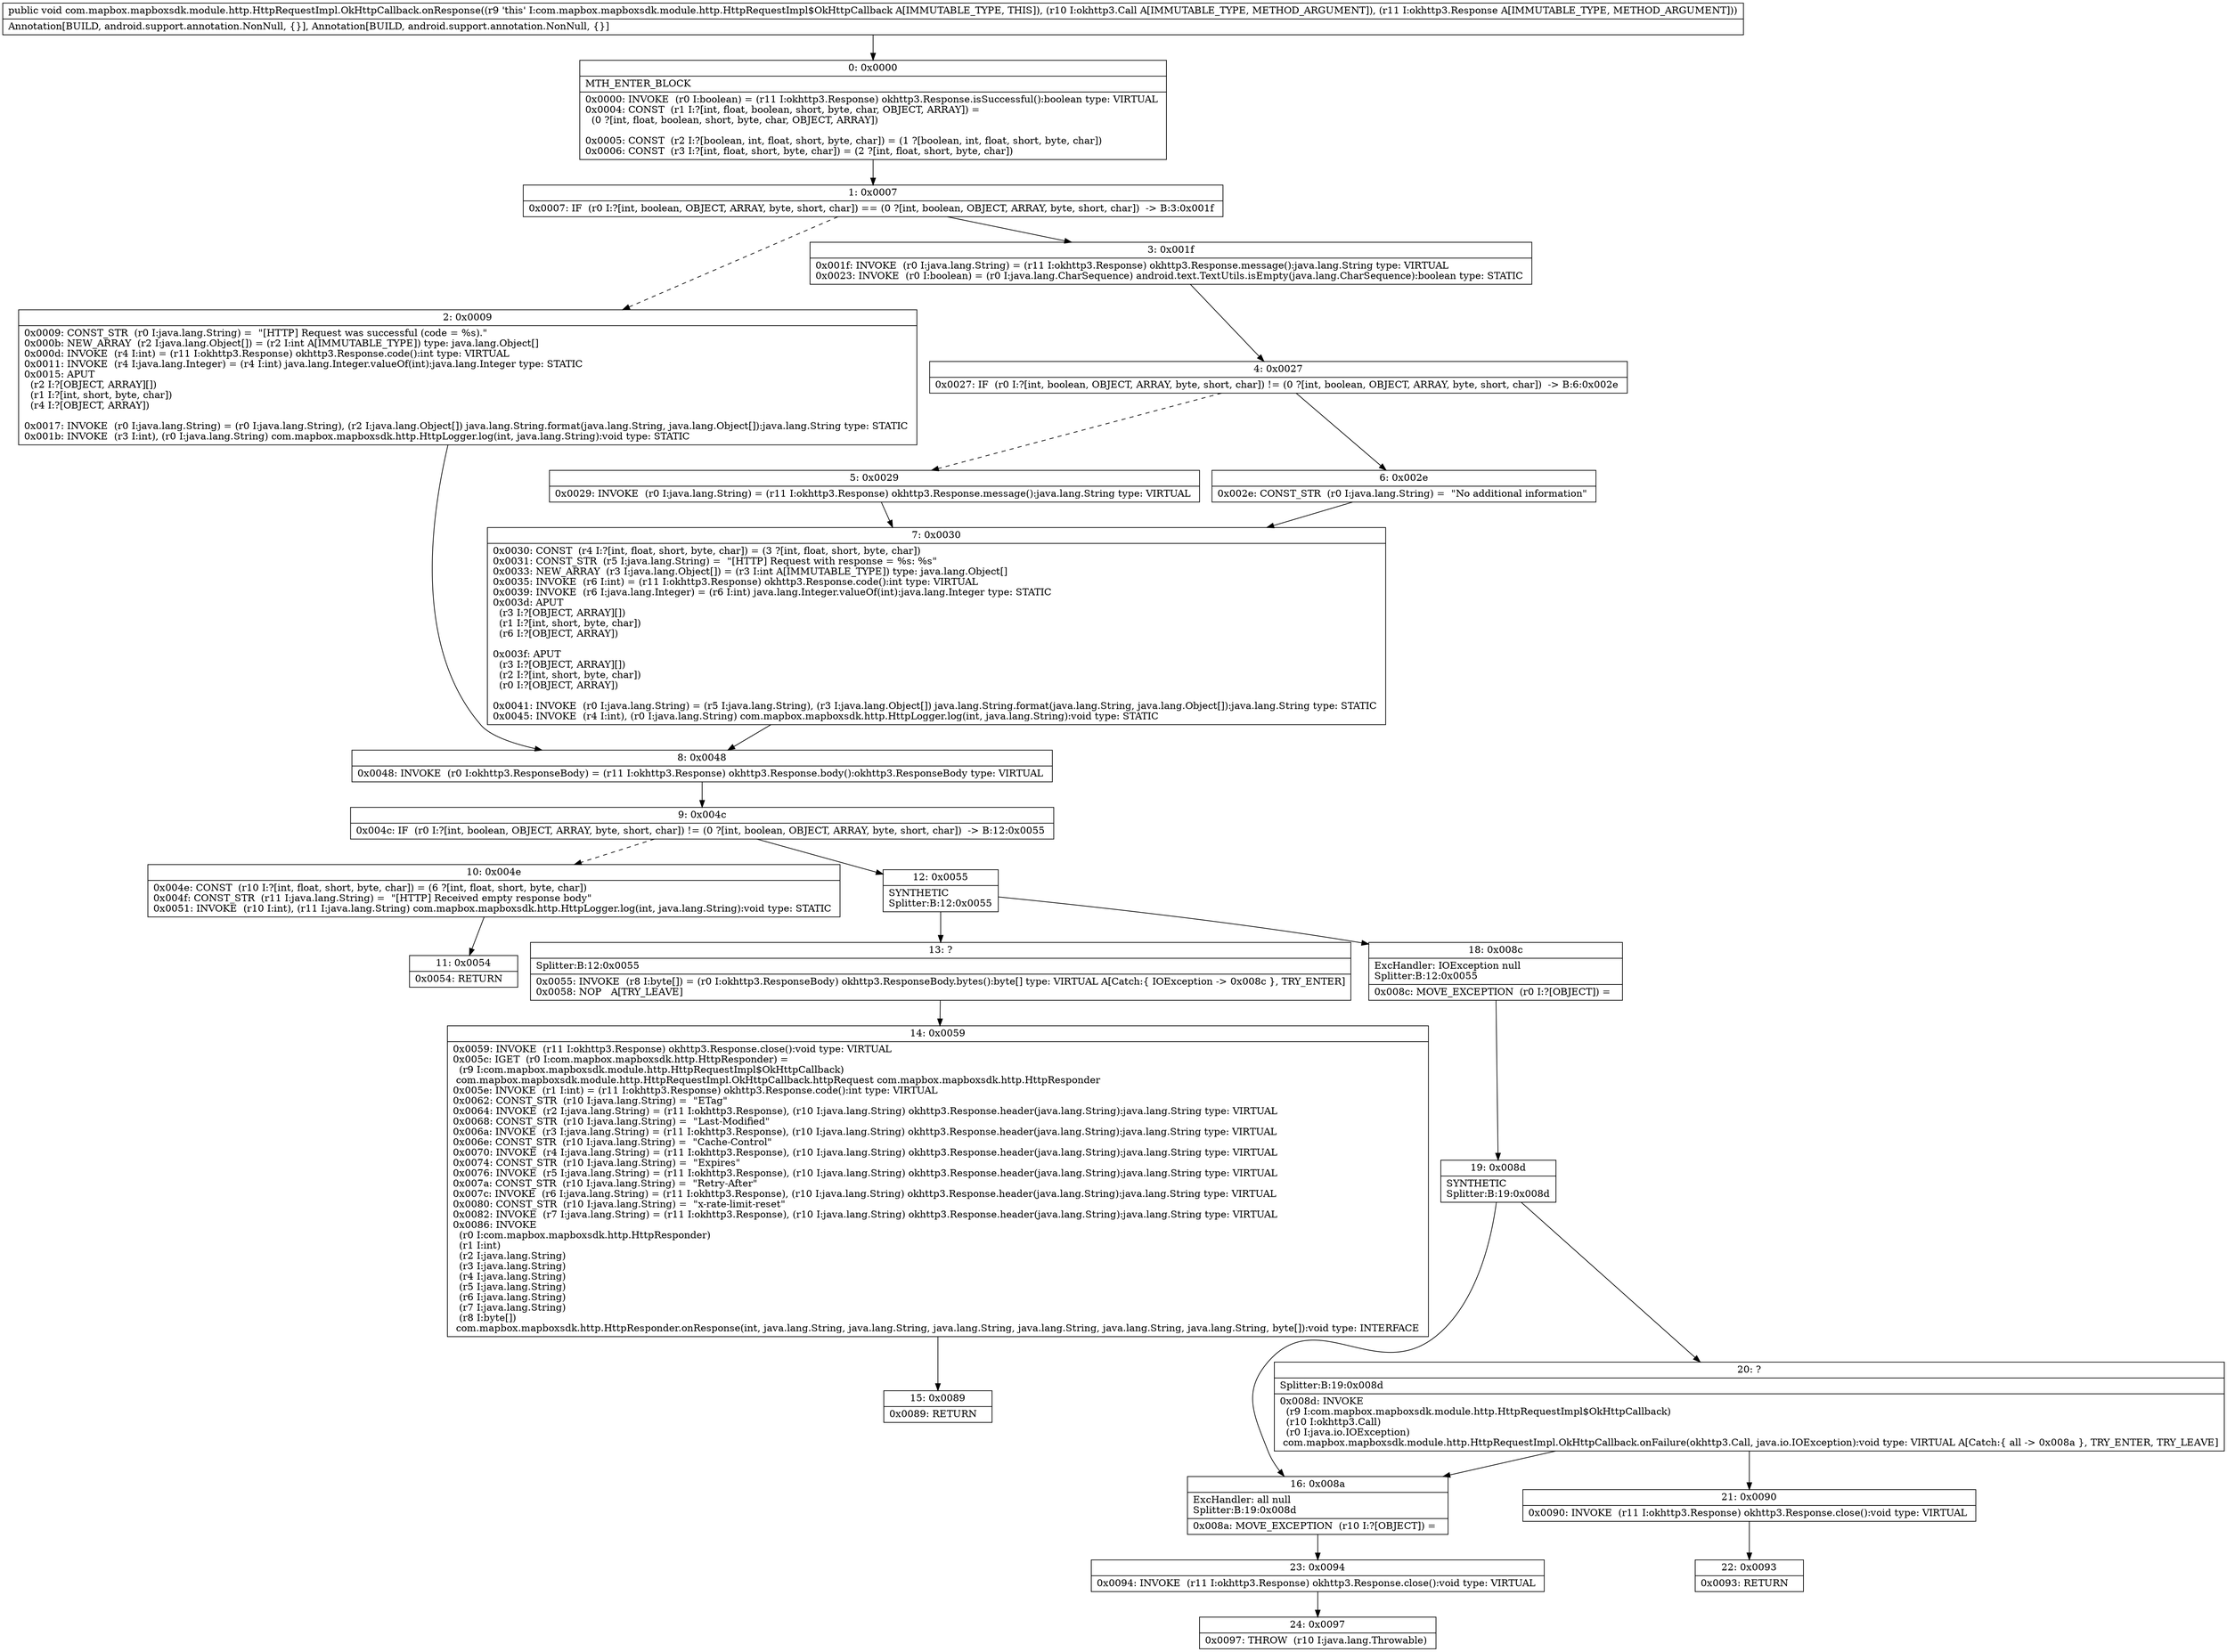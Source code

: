 digraph "CFG forcom.mapbox.mapboxsdk.module.http.HttpRequestImpl.OkHttpCallback.onResponse(Lokhttp3\/Call;Lokhttp3\/Response;)V" {
Node_0 [shape=record,label="{0\:\ 0x0000|MTH_ENTER_BLOCK\l|0x0000: INVOKE  (r0 I:boolean) = (r11 I:okhttp3.Response) okhttp3.Response.isSuccessful():boolean type: VIRTUAL \l0x0004: CONST  (r1 I:?[int, float, boolean, short, byte, char, OBJECT, ARRAY]) = \l  (0 ?[int, float, boolean, short, byte, char, OBJECT, ARRAY])\l \l0x0005: CONST  (r2 I:?[boolean, int, float, short, byte, char]) = (1 ?[boolean, int, float, short, byte, char]) \l0x0006: CONST  (r3 I:?[int, float, short, byte, char]) = (2 ?[int, float, short, byte, char]) \l}"];
Node_1 [shape=record,label="{1\:\ 0x0007|0x0007: IF  (r0 I:?[int, boolean, OBJECT, ARRAY, byte, short, char]) == (0 ?[int, boolean, OBJECT, ARRAY, byte, short, char])  \-\> B:3:0x001f \l}"];
Node_2 [shape=record,label="{2\:\ 0x0009|0x0009: CONST_STR  (r0 I:java.lang.String) =  \"[HTTP] Request was successful (code = %s).\" \l0x000b: NEW_ARRAY  (r2 I:java.lang.Object[]) = (r2 I:int A[IMMUTABLE_TYPE]) type: java.lang.Object[] \l0x000d: INVOKE  (r4 I:int) = (r11 I:okhttp3.Response) okhttp3.Response.code():int type: VIRTUAL \l0x0011: INVOKE  (r4 I:java.lang.Integer) = (r4 I:int) java.lang.Integer.valueOf(int):java.lang.Integer type: STATIC \l0x0015: APUT  \l  (r2 I:?[OBJECT, ARRAY][])\l  (r1 I:?[int, short, byte, char])\l  (r4 I:?[OBJECT, ARRAY])\l \l0x0017: INVOKE  (r0 I:java.lang.String) = (r0 I:java.lang.String), (r2 I:java.lang.Object[]) java.lang.String.format(java.lang.String, java.lang.Object[]):java.lang.String type: STATIC \l0x001b: INVOKE  (r3 I:int), (r0 I:java.lang.String) com.mapbox.mapboxsdk.http.HttpLogger.log(int, java.lang.String):void type: STATIC \l}"];
Node_3 [shape=record,label="{3\:\ 0x001f|0x001f: INVOKE  (r0 I:java.lang.String) = (r11 I:okhttp3.Response) okhttp3.Response.message():java.lang.String type: VIRTUAL \l0x0023: INVOKE  (r0 I:boolean) = (r0 I:java.lang.CharSequence) android.text.TextUtils.isEmpty(java.lang.CharSequence):boolean type: STATIC \l}"];
Node_4 [shape=record,label="{4\:\ 0x0027|0x0027: IF  (r0 I:?[int, boolean, OBJECT, ARRAY, byte, short, char]) != (0 ?[int, boolean, OBJECT, ARRAY, byte, short, char])  \-\> B:6:0x002e \l}"];
Node_5 [shape=record,label="{5\:\ 0x0029|0x0029: INVOKE  (r0 I:java.lang.String) = (r11 I:okhttp3.Response) okhttp3.Response.message():java.lang.String type: VIRTUAL \l}"];
Node_6 [shape=record,label="{6\:\ 0x002e|0x002e: CONST_STR  (r0 I:java.lang.String) =  \"No additional information\" \l}"];
Node_7 [shape=record,label="{7\:\ 0x0030|0x0030: CONST  (r4 I:?[int, float, short, byte, char]) = (3 ?[int, float, short, byte, char]) \l0x0031: CONST_STR  (r5 I:java.lang.String) =  \"[HTTP] Request with response = %s: %s\" \l0x0033: NEW_ARRAY  (r3 I:java.lang.Object[]) = (r3 I:int A[IMMUTABLE_TYPE]) type: java.lang.Object[] \l0x0035: INVOKE  (r6 I:int) = (r11 I:okhttp3.Response) okhttp3.Response.code():int type: VIRTUAL \l0x0039: INVOKE  (r6 I:java.lang.Integer) = (r6 I:int) java.lang.Integer.valueOf(int):java.lang.Integer type: STATIC \l0x003d: APUT  \l  (r3 I:?[OBJECT, ARRAY][])\l  (r1 I:?[int, short, byte, char])\l  (r6 I:?[OBJECT, ARRAY])\l \l0x003f: APUT  \l  (r3 I:?[OBJECT, ARRAY][])\l  (r2 I:?[int, short, byte, char])\l  (r0 I:?[OBJECT, ARRAY])\l \l0x0041: INVOKE  (r0 I:java.lang.String) = (r5 I:java.lang.String), (r3 I:java.lang.Object[]) java.lang.String.format(java.lang.String, java.lang.Object[]):java.lang.String type: STATIC \l0x0045: INVOKE  (r4 I:int), (r0 I:java.lang.String) com.mapbox.mapboxsdk.http.HttpLogger.log(int, java.lang.String):void type: STATIC \l}"];
Node_8 [shape=record,label="{8\:\ 0x0048|0x0048: INVOKE  (r0 I:okhttp3.ResponseBody) = (r11 I:okhttp3.Response) okhttp3.Response.body():okhttp3.ResponseBody type: VIRTUAL \l}"];
Node_9 [shape=record,label="{9\:\ 0x004c|0x004c: IF  (r0 I:?[int, boolean, OBJECT, ARRAY, byte, short, char]) != (0 ?[int, boolean, OBJECT, ARRAY, byte, short, char])  \-\> B:12:0x0055 \l}"];
Node_10 [shape=record,label="{10\:\ 0x004e|0x004e: CONST  (r10 I:?[int, float, short, byte, char]) = (6 ?[int, float, short, byte, char]) \l0x004f: CONST_STR  (r11 I:java.lang.String) =  \"[HTTP] Received empty response body\" \l0x0051: INVOKE  (r10 I:int), (r11 I:java.lang.String) com.mapbox.mapboxsdk.http.HttpLogger.log(int, java.lang.String):void type: STATIC \l}"];
Node_11 [shape=record,label="{11\:\ 0x0054|0x0054: RETURN   \l}"];
Node_12 [shape=record,label="{12\:\ 0x0055|SYNTHETIC\lSplitter:B:12:0x0055\l}"];
Node_13 [shape=record,label="{13\:\ ?|Splitter:B:12:0x0055\l|0x0055: INVOKE  (r8 I:byte[]) = (r0 I:okhttp3.ResponseBody) okhttp3.ResponseBody.bytes():byte[] type: VIRTUAL A[Catch:\{ IOException \-\> 0x008c \}, TRY_ENTER]\l0x0058: NOP   A[TRY_LEAVE]\l}"];
Node_14 [shape=record,label="{14\:\ 0x0059|0x0059: INVOKE  (r11 I:okhttp3.Response) okhttp3.Response.close():void type: VIRTUAL \l0x005c: IGET  (r0 I:com.mapbox.mapboxsdk.http.HttpResponder) = \l  (r9 I:com.mapbox.mapboxsdk.module.http.HttpRequestImpl$OkHttpCallback)\l com.mapbox.mapboxsdk.module.http.HttpRequestImpl.OkHttpCallback.httpRequest com.mapbox.mapboxsdk.http.HttpResponder \l0x005e: INVOKE  (r1 I:int) = (r11 I:okhttp3.Response) okhttp3.Response.code():int type: VIRTUAL \l0x0062: CONST_STR  (r10 I:java.lang.String) =  \"ETag\" \l0x0064: INVOKE  (r2 I:java.lang.String) = (r11 I:okhttp3.Response), (r10 I:java.lang.String) okhttp3.Response.header(java.lang.String):java.lang.String type: VIRTUAL \l0x0068: CONST_STR  (r10 I:java.lang.String) =  \"Last\-Modified\" \l0x006a: INVOKE  (r3 I:java.lang.String) = (r11 I:okhttp3.Response), (r10 I:java.lang.String) okhttp3.Response.header(java.lang.String):java.lang.String type: VIRTUAL \l0x006e: CONST_STR  (r10 I:java.lang.String) =  \"Cache\-Control\" \l0x0070: INVOKE  (r4 I:java.lang.String) = (r11 I:okhttp3.Response), (r10 I:java.lang.String) okhttp3.Response.header(java.lang.String):java.lang.String type: VIRTUAL \l0x0074: CONST_STR  (r10 I:java.lang.String) =  \"Expires\" \l0x0076: INVOKE  (r5 I:java.lang.String) = (r11 I:okhttp3.Response), (r10 I:java.lang.String) okhttp3.Response.header(java.lang.String):java.lang.String type: VIRTUAL \l0x007a: CONST_STR  (r10 I:java.lang.String) =  \"Retry\-After\" \l0x007c: INVOKE  (r6 I:java.lang.String) = (r11 I:okhttp3.Response), (r10 I:java.lang.String) okhttp3.Response.header(java.lang.String):java.lang.String type: VIRTUAL \l0x0080: CONST_STR  (r10 I:java.lang.String) =  \"x\-rate\-limit\-reset\" \l0x0082: INVOKE  (r7 I:java.lang.String) = (r11 I:okhttp3.Response), (r10 I:java.lang.String) okhttp3.Response.header(java.lang.String):java.lang.String type: VIRTUAL \l0x0086: INVOKE  \l  (r0 I:com.mapbox.mapboxsdk.http.HttpResponder)\l  (r1 I:int)\l  (r2 I:java.lang.String)\l  (r3 I:java.lang.String)\l  (r4 I:java.lang.String)\l  (r5 I:java.lang.String)\l  (r6 I:java.lang.String)\l  (r7 I:java.lang.String)\l  (r8 I:byte[])\l com.mapbox.mapboxsdk.http.HttpResponder.onResponse(int, java.lang.String, java.lang.String, java.lang.String, java.lang.String, java.lang.String, java.lang.String, byte[]):void type: INTERFACE \l}"];
Node_15 [shape=record,label="{15\:\ 0x0089|0x0089: RETURN   \l}"];
Node_16 [shape=record,label="{16\:\ 0x008a|ExcHandler: all null\lSplitter:B:19:0x008d\l|0x008a: MOVE_EXCEPTION  (r10 I:?[OBJECT]) =  \l}"];
Node_18 [shape=record,label="{18\:\ 0x008c|ExcHandler: IOException null\lSplitter:B:12:0x0055\l|0x008c: MOVE_EXCEPTION  (r0 I:?[OBJECT]) =  \l}"];
Node_19 [shape=record,label="{19\:\ 0x008d|SYNTHETIC\lSplitter:B:19:0x008d\l}"];
Node_20 [shape=record,label="{20\:\ ?|Splitter:B:19:0x008d\l|0x008d: INVOKE  \l  (r9 I:com.mapbox.mapboxsdk.module.http.HttpRequestImpl$OkHttpCallback)\l  (r10 I:okhttp3.Call)\l  (r0 I:java.io.IOException)\l com.mapbox.mapboxsdk.module.http.HttpRequestImpl.OkHttpCallback.onFailure(okhttp3.Call, java.io.IOException):void type: VIRTUAL A[Catch:\{ all \-\> 0x008a \}, TRY_ENTER, TRY_LEAVE]\l}"];
Node_21 [shape=record,label="{21\:\ 0x0090|0x0090: INVOKE  (r11 I:okhttp3.Response) okhttp3.Response.close():void type: VIRTUAL \l}"];
Node_22 [shape=record,label="{22\:\ 0x0093|0x0093: RETURN   \l}"];
Node_23 [shape=record,label="{23\:\ 0x0094|0x0094: INVOKE  (r11 I:okhttp3.Response) okhttp3.Response.close():void type: VIRTUAL \l}"];
Node_24 [shape=record,label="{24\:\ 0x0097|0x0097: THROW  (r10 I:java.lang.Throwable) \l}"];
MethodNode[shape=record,label="{public void com.mapbox.mapboxsdk.module.http.HttpRequestImpl.OkHttpCallback.onResponse((r9 'this' I:com.mapbox.mapboxsdk.module.http.HttpRequestImpl$OkHttpCallback A[IMMUTABLE_TYPE, THIS]), (r10 I:okhttp3.Call A[IMMUTABLE_TYPE, METHOD_ARGUMENT]), (r11 I:okhttp3.Response A[IMMUTABLE_TYPE, METHOD_ARGUMENT]))  | Annotation[BUILD, android.support.annotation.NonNull, \{\}], Annotation[BUILD, android.support.annotation.NonNull, \{\}]\l}"];
MethodNode -> Node_0;
Node_0 -> Node_1;
Node_1 -> Node_2[style=dashed];
Node_1 -> Node_3;
Node_2 -> Node_8;
Node_3 -> Node_4;
Node_4 -> Node_5[style=dashed];
Node_4 -> Node_6;
Node_5 -> Node_7;
Node_6 -> Node_7;
Node_7 -> Node_8;
Node_8 -> Node_9;
Node_9 -> Node_10[style=dashed];
Node_9 -> Node_12;
Node_10 -> Node_11;
Node_12 -> Node_13;
Node_12 -> Node_18;
Node_13 -> Node_14;
Node_14 -> Node_15;
Node_16 -> Node_23;
Node_18 -> Node_19;
Node_19 -> Node_20;
Node_19 -> Node_16;
Node_20 -> Node_21;
Node_20 -> Node_16;
Node_21 -> Node_22;
Node_23 -> Node_24;
}

